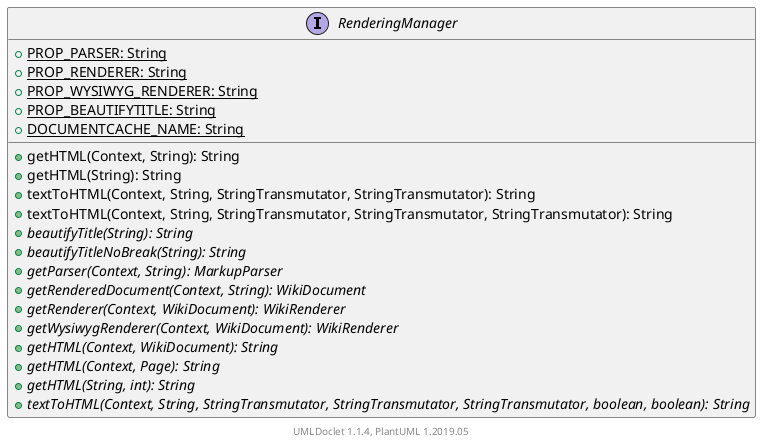 @startuml

    interface RenderingManager [[RenderingManager.html]] {
        {static} +PROP_PARSER: String
        {static} +PROP_RENDERER: String
        {static} +PROP_WYSIWYG_RENDERER: String
        {static} +PROP_BEAUTIFYTITLE: String
        {static} +DOCUMENTCACHE_NAME: String
        +getHTML(Context, String): String
        +getHTML(String): String
        +textToHTML(Context, String, StringTransmutator, StringTransmutator): String
        +textToHTML(Context, String, StringTransmutator, StringTransmutator, StringTransmutator): String
        {abstract} +beautifyTitle(String): String
        {abstract} +beautifyTitleNoBreak(String): String
        {abstract} +getParser(Context, String): MarkupParser
        {abstract} +getRenderedDocument(Context, String): WikiDocument
        {abstract} +getRenderer(Context, WikiDocument): WikiRenderer
        {abstract} +getWysiwygRenderer(Context, WikiDocument): WikiRenderer
        {abstract} +getHTML(Context, WikiDocument): String
        {abstract} +getHTML(Context, Page): String
        {abstract} +getHTML(String, int): String
        {abstract} +textToHTML(Context, String, StringTransmutator, StringTransmutator, StringTransmutator, boolean, boolean): String
    }


    center footer UMLDoclet 1.1.4, PlantUML 1.2019.05
@enduml
